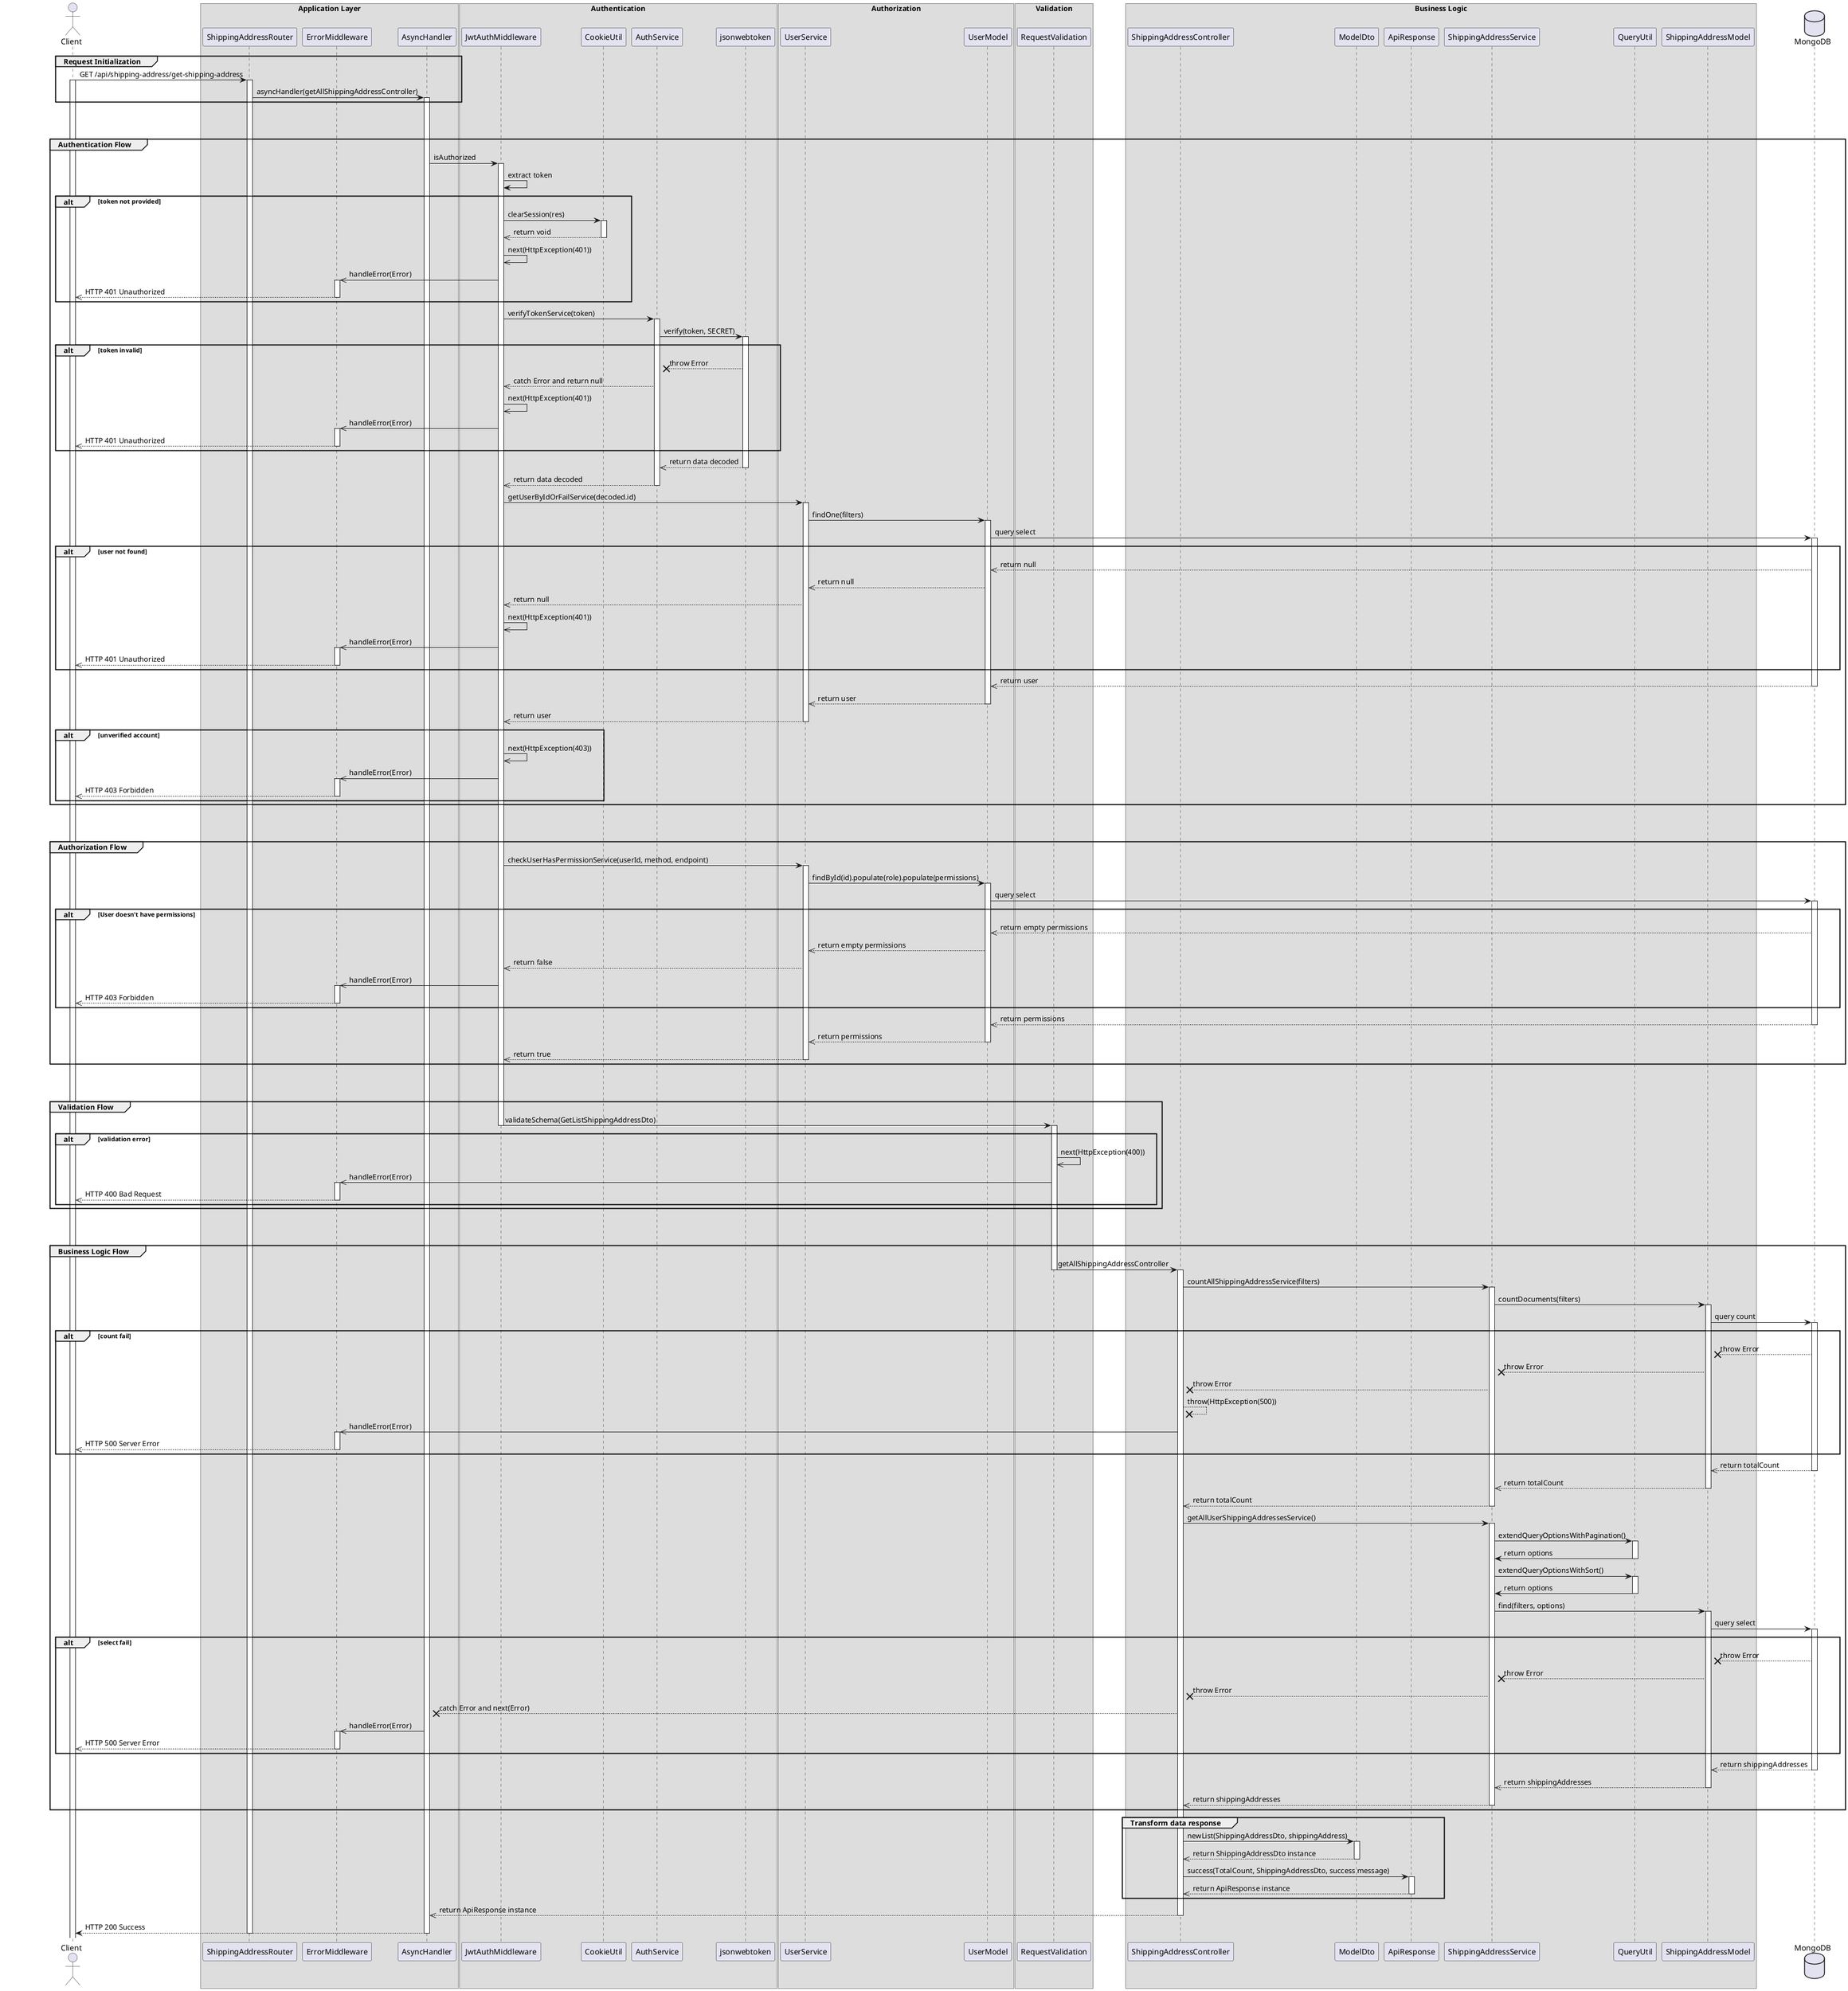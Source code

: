 @startuml View List Shipping Address

actor Client

box "Application Layer"
participant ShippingAddressRouter 
participant ErrorMiddleware 
participant AsyncHandler 
end box

box "Authentication"
participant JwtAuthMiddleware 
participant CookieUtil
participant AuthService
participant jsonwebtoken
end box

box "Authorization"
participant UserService 
participant UserModel
end box

box "Validation"
participant RequestValidation
end box

box "Business Logic"
participant ShippingAddressController
participant ModelDto
participant ApiResponse
participant ShippingAddressService
participant QueryUtil
participant ShippingAddressModel
end box

database MongoDB

' Step 1
group Request Initialization
    Client -> ShippingAddressRouter: GET /api/shipping-address/get-shipping-address
    activate Client
    activate ShippingAddressRouter
    ShippingAddressRouter -> AsyncHandler: asyncHandler(getAllShippingAddressController)
    activate AsyncHandler
end

break
break

' Step 2
group Authentication Flow
    AsyncHandler -> JwtAuthMiddleware: isAuthorized
    activate JwtAuthMiddleware

    JwtAuthMiddleware -> JwtAuthMiddleware: extract token
    alt token not provided
        JwtAuthMiddleware -> CookieUtil: clearSession(res)
        activate CookieUtil
        CookieUtil -->> JwtAuthMiddleware: return void
        deactivate CookieUtil
        JwtAuthMiddleware ->> JwtAuthMiddleware: next(HttpException(401))
        JwtAuthMiddleware ->> ErrorMiddleware: handleError(Error)
        activate ErrorMiddleware
        ErrorMiddleware -->> Client: HTTP 401 Unauthorized
        deactivate ErrorMiddleware
    end 

    JwtAuthMiddleware -> AuthService: verifyTokenService(token)
    activate AuthService
    AuthService -> jsonwebtoken: verify(token, SECRET)
    activate jsonwebtoken
    alt token invalid
        jsonwebtoken --x AuthService: throw Error
        AuthService -->> JwtAuthMiddleware: catch Error and return null
        JwtAuthMiddleware ->> JwtAuthMiddleware: next(HttpException(401))
        JwtAuthMiddleware ->> ErrorMiddleware: handleError(Error)
        activate ErrorMiddleware
        ErrorMiddleware -->> Client: HTTP 401 Unauthorized
        deactivate ErrorMiddleware
    end

    jsonwebtoken -->> AuthService: return data decoded
    deactivate jsonwebtoken
    AuthService -->> JwtAuthMiddleware: return data decoded
    deactivate AuthService
    JwtAuthMiddleware -> UserService: getUserByIdOrFailService(decoded.id)
    activate UserService
    UserService -> UserModel: findOne(filters)
    activate UserModel
    UserModel -> MongoDB: query select
    activate MongoDB

    alt user not found
        MongoDB -->> UserModel: return null
        UserModel -->> UserService: return null
        UserService -->> JwtAuthMiddleware: return null
        JwtAuthMiddleware ->> JwtAuthMiddleware: next(HttpException(401))
        JwtAuthMiddleware ->> ErrorMiddleware: handleError(Error)
        activate ErrorMiddleware
        ErrorMiddleware -->> Client: HTTP 401 Unauthorized
        deactivate ErrorMiddleware
    end

    MongoDB -->> UserModel: return user
    deactivate MongoDB
    UserModel -->> UserService: return user
    deactivate UserModel
    UserService -->> JwtAuthMiddleware: return user
    deactivate UserService

    alt unverified account
        JwtAuthMiddleware ->> JwtAuthMiddleware: next(HttpException(403))
        JwtAuthMiddleware ->> ErrorMiddleware: handleError(Error)
        activate ErrorMiddleware
        ErrorMiddleware -->> Client: HTTP 403 Forbidden
        deactivate ErrorMiddleware
    end
end

break
break

' Step 3
group Authorization Flow
    JwtAuthMiddleware -> UserService: checkUserHasPermissionService(userId, method, endpoint)
    activate UserService
    UserService -> UserModel: findById(id).populate(role).populate(permissions)
    activate UserModel
    UserModel -> MongoDB: query select
    activate MongoDB

    alt User doesn't have permissions 
        MongoDB -->> UserModel: return empty permissions
        UserModel -->> UserService: return empty permissions
        UserService -->> JwtAuthMiddleware: return false
        JwtAuthMiddleware ->> ErrorMiddleware: handleError(Error)
        activate ErrorMiddleware
        ErrorMiddleware -->> Client: HTTP 403 Forbidden
        deactivate ErrorMiddleware
    end

    MongoDB -->> UserModel: return permissions
    deactivate MongoDB
    UserModel -->> UserService: return permissions
    deactivate UserModel
    UserService -->> JwtAuthMiddleware: return true
    deactivate UserService
end

break
break

' Step 4
group Validation Flow
    JwtAuthMiddleware -> RequestValidation: validateSchema(GetListShippingAddressDto)
    deactivate JwtAuthMiddleware
    activate RequestValidation
        alt validation error
        RequestValidation ->> RequestValidation: next(HttpException(400))
        RequestValidation ->> ErrorMiddleware: handleError(Error)
        activate ErrorMiddleware
        ErrorMiddleware -->> Client: HTTP 400 Bad Request
        deactivate ErrorMiddleware
    end
end

break
break


' Step 5
group Business Logic Flow
    RequestValidation -> ShippingAddressController: getAllShippingAddressController
    deactivate RequestValidation
    activate ShippingAddressController
    ShippingAddressController -> ShippingAddressService: countAllShippingAddressService(filters)
    activate ShippingAddressService
    ShippingAddressService -> ShippingAddressModel: countDocuments(filters)
    activate ShippingAddressModel
    ShippingAddressModel -> MongoDB: query count
    activate MongoDB

    alt count fail 
        MongoDB --x ShippingAddressModel: throw Error
        ShippingAddressModel --x ShippingAddressService: throw Error
        ShippingAddressService --x ShippingAddressController: throw Error
        ShippingAddressController --x ShippingAddressController: throw(HttpException(500))
        ShippingAddressController ->> ErrorMiddleware: handleError(Error)
        activate ErrorMiddleware
        ErrorMiddleware -->> Client: HTTP 500 Server Error
        deactivate ErrorMiddleware
    end

    MongoDB -->> ShippingAddressModel: return totalCount
    deactivate MongoDB
    ShippingAddressModel -->> ShippingAddressService: return totalCount
    deactivate ShippingAddressModel
    ShippingAddressService -->> ShippingAddressController: return totalCount
    deactivate ShippingAddressService
    ShippingAddressController -> ShippingAddressService: getAllUserShippingAddressesService()
    activate ShippingAddressService
    ShippingAddressService -> QueryUtil: extendQueryOptionsWithPagination()
    activate QueryUtil
    QueryUtil -> ShippingAddressService: return options
    deactivate QueryUtil
    ShippingAddressService -> QueryUtil: extendQueryOptionsWithSort()
    activate QueryUtil
    QueryUtil -> ShippingAddressService: return options
    deactivate QueryUtil
    ShippingAddressService -> ShippingAddressModel: find(filters, options)
    activate ShippingAddressModel
    ShippingAddressModel -> MongoDB: query select
    activate MongoDB

    alt select fail
        MongoDB --x ShippingAddressModel: throw Error
        ShippingAddressModel --x ShippingAddressService: throw Error
        ShippingAddressService --x ShippingAddressController: throw Error
        ShippingAddressController --x AsyncHandler: catch Error and next(Error)
        AsyncHandler ->> ErrorMiddleware: handleError(Error)
        activate ErrorMiddleware
        ErrorMiddleware -->> Client: HTTP 500 Server Error
        deactivate ErrorMiddleware
    end

    MongoDB -->> ShippingAddressModel: return shippingAddresses
    deactivate MongoDB
    ShippingAddressModel -->> ShippingAddressService: return shippingAddresses
    deactivate ShippingAddressModel
    ShippingAddressService -->> ShippingAddressController: return shippingAddresses
    deactivate ShippingAddressService
    

end

group Transform data response
    ShippingAddressController -> ModelDto: newList(ShippingAddressDto, shippingAddress)
    activate ModelDto
    ModelDto -->> ShippingAddressController: return ShippingAddressDto instance
    deactivate ModelDto

    ShippingAddressController -> ApiResponse: success(TotalCount, ShippingAddressDto, success message)
    activate ApiResponse
    ApiResponse -->> ShippingAddressController: return ApiResponse instance
    deactivate ApiResponse 
end

ShippingAddressController -->> AsyncHandler: return ApiResponse instance
deactivate ShippingAddressController
AsyncHandler --> Client: HTTP 200 Success
deactivate AsyncHandler
deactivate ShippingAddressRouter

@enduml